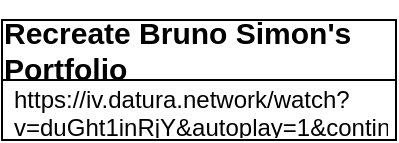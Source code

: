 <mxfile version="24.7.4">
  <diagram name="Page-1" id="e-6va2bBN1k2sncNyGyN">
    <mxGraphModel dx="254" dy="546" grid="0" gridSize="10" guides="1" tooltips="1" connect="1" arrows="1" fold="1" page="0" pageScale="1" pageWidth="850" pageHeight="1100" math="0" shadow="0">
      <root>
        <mxCell id="0" />
        <mxCell id="1" parent="0" />
        <mxCell id="sg5d6Vpu2tDvEjUmxv_l-1" value="&lt;h1 style=&quot;font-size: 1.25em; margin: 0.42em 0px; unicode-bidi: plaintext; text-align: start; font-family: sans-serif;&quot;&gt;Recreate Bruno Simon&#39;s Portfolio&lt;/h1&gt;" style="swimlane;fontStyle=0;childLayout=stackLayout;horizontal=1;startSize=30;horizontalStack=0;resizeParent=1;resizeParentMax=0;resizeLast=0;collapsible=1;marginBottom=0;whiteSpace=wrap;html=1;" vertex="1" parent="1">
          <mxGeometry x="130" y="140" width="197" height="60" as="geometry" />
        </mxCell>
        <mxCell id="sg5d6Vpu2tDvEjUmxv_l-2" value="https://iv.datura.network/watch?v=duGht1inRjY&amp;amp;autoplay=1&amp;amp;continue=1" style="text;strokeColor=none;fillColor=none;align=left;verticalAlign=middle;spacingLeft=4;spacingRight=4;overflow=hidden;points=[[0,0.5],[1,0.5]];portConstraint=eastwest;rotatable=0;whiteSpace=wrap;html=1;" vertex="1" parent="sg5d6Vpu2tDvEjUmxv_l-1">
          <mxGeometry y="30" width="197" height="30" as="geometry" />
        </mxCell>
      </root>
    </mxGraphModel>
  </diagram>
</mxfile>
